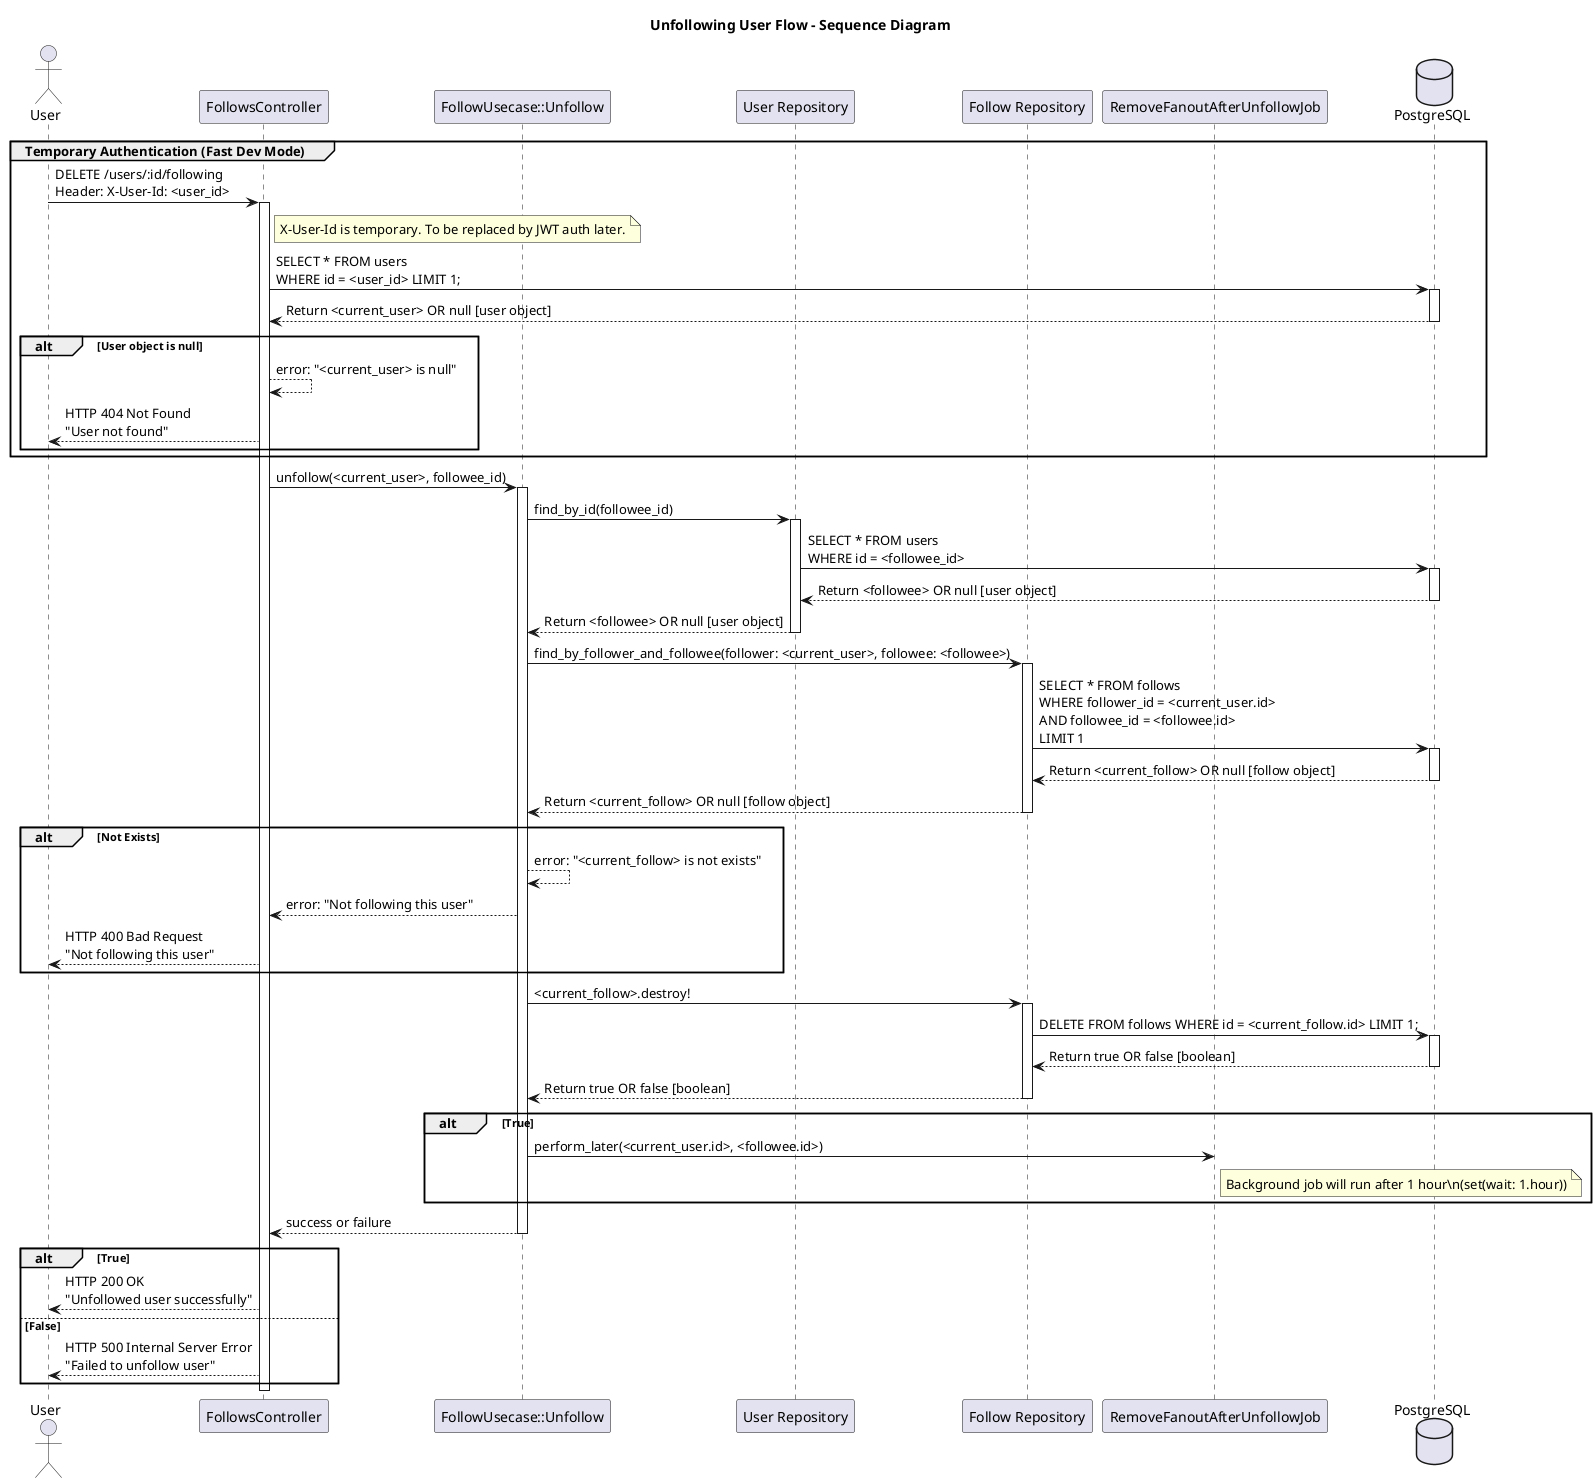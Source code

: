 @startuml UnfollowingUserFlow
title Unfollowing User Flow - Sequence Diagram

' Define actors and components
actor User
participant "FollowsController" as Controller
participant "FollowUsecase::Unfollow" as Usecase
participant "User Repository" as UserRepository
participant "Follow Repository" as FollowRepository
participant "RemoveFanoutAfterUnfollowJob" as Job
database "PostgreSQL" as DB

' Temporary auth via X-User-Id header (for fast development, to be replaced later)
group Temporary Authentication (Fast Dev Mode)
    User -> Controller: DELETE /users/:id/following\nHeader: X-User-Id: <user_id>
    activate Controller

    note right of Controller
      X-User-Id is temporary. To be replaced by JWT auth later.
    end note

    Controller -> DB: SELECT * FROM users\nWHERE id = <user_id> LIMIT 1;
    activate DB
    DB --> Controller: Return <current_user> OR null [user object]
    deactivate DB

    alt User object is null
        Controller --> Controller: error: "<current_user> is null"
        Controller --> User: HTTP 404 Not Found\n"User not found"
    end
end group

Controller -> Usecase: unfollow(<current_user>, followee_id)
activate Usecase

Usecase -> UserRepository: find_by_id(followee_id)
activate UserRepository
UserRepository -> DB: SELECT * FROM users\nWHERE id = <followee_id>
activate DB
DB --> UserRepository: Return <followee> OR null [user object]
deactivate DB
UserRepository --> Usecase: Return <followee> OR null [user object]
deactivate UserRepository

Usecase -> FollowRepository: find_by_follower_and_followee(follower: <current_user>, followee: <followee>)
activate FollowRepository
FollowRepository -> DB: SELECT * FROM follows\nWHERE follower_id = <current_user.id>\nAND followee_id = <followee.id>\nLIMIT 1
activate DB
DB --> FollowRepository: Return <current_follow> OR null [follow object]
deactivate DB
FollowRepository --> Usecase: Return <current_follow> OR null [follow object]
deactivate FollowRepository

alt Not Exists
    Usecase --> Usecase: error: "<current_follow> is not exists"
    Usecase --> Controller: error: "Not following this user"
    Controller --> User: HTTP 400 Bad Request\n"Not following this user"
end

Usecase -> FollowRepository: <current_follow>.destroy!
activate FollowRepository
FollowRepository -> DB: DELETE FROM follows WHERE id = <current_follow.id> LIMIT 1;
activate DB
DB --> FollowRepository: Return true OR false [boolean]
deactivate DB
FollowRepository --> Usecase: Return true OR false [boolean]
deactivate FollowRepository

alt True
    Usecase -> Job: perform_later(<current_user.id>, <followee.id>)
    note right of Job
      Background job will run after 1 hour\n(set(wait: 1.hour))
    end note
end

Usecase --> Controller: success or failure
deactivate Usecase

alt True
    Controller --> User: HTTP 200 OK\n"Unfollowed user successfully"
else False
    Controller --> User: HTTP 500 Internal Server Error\n"Failed to unfollow user"
end
deactivate Controller

@enduml

